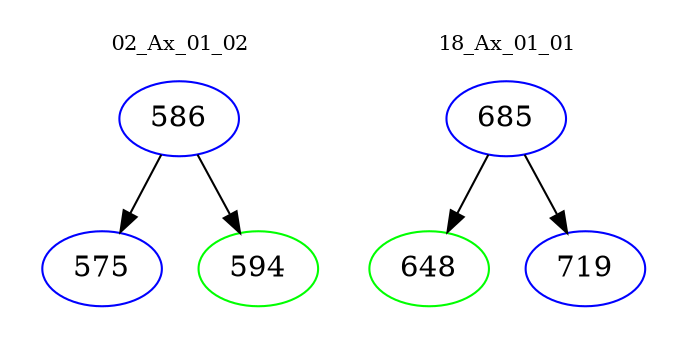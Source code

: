 digraph{
subgraph cluster_0 {
color = white
label = "02_Ax_01_02";
fontsize=10;
T0_586 [label="586", color="blue"]
T0_586 -> T0_575 [color="black"]
T0_575 [label="575", color="blue"]
T0_586 -> T0_594 [color="black"]
T0_594 [label="594", color="green"]
}
subgraph cluster_1 {
color = white
label = "18_Ax_01_01";
fontsize=10;
T1_685 [label="685", color="blue"]
T1_685 -> T1_648 [color="black"]
T1_648 [label="648", color="green"]
T1_685 -> T1_719 [color="black"]
T1_719 [label="719", color="blue"]
}
}
